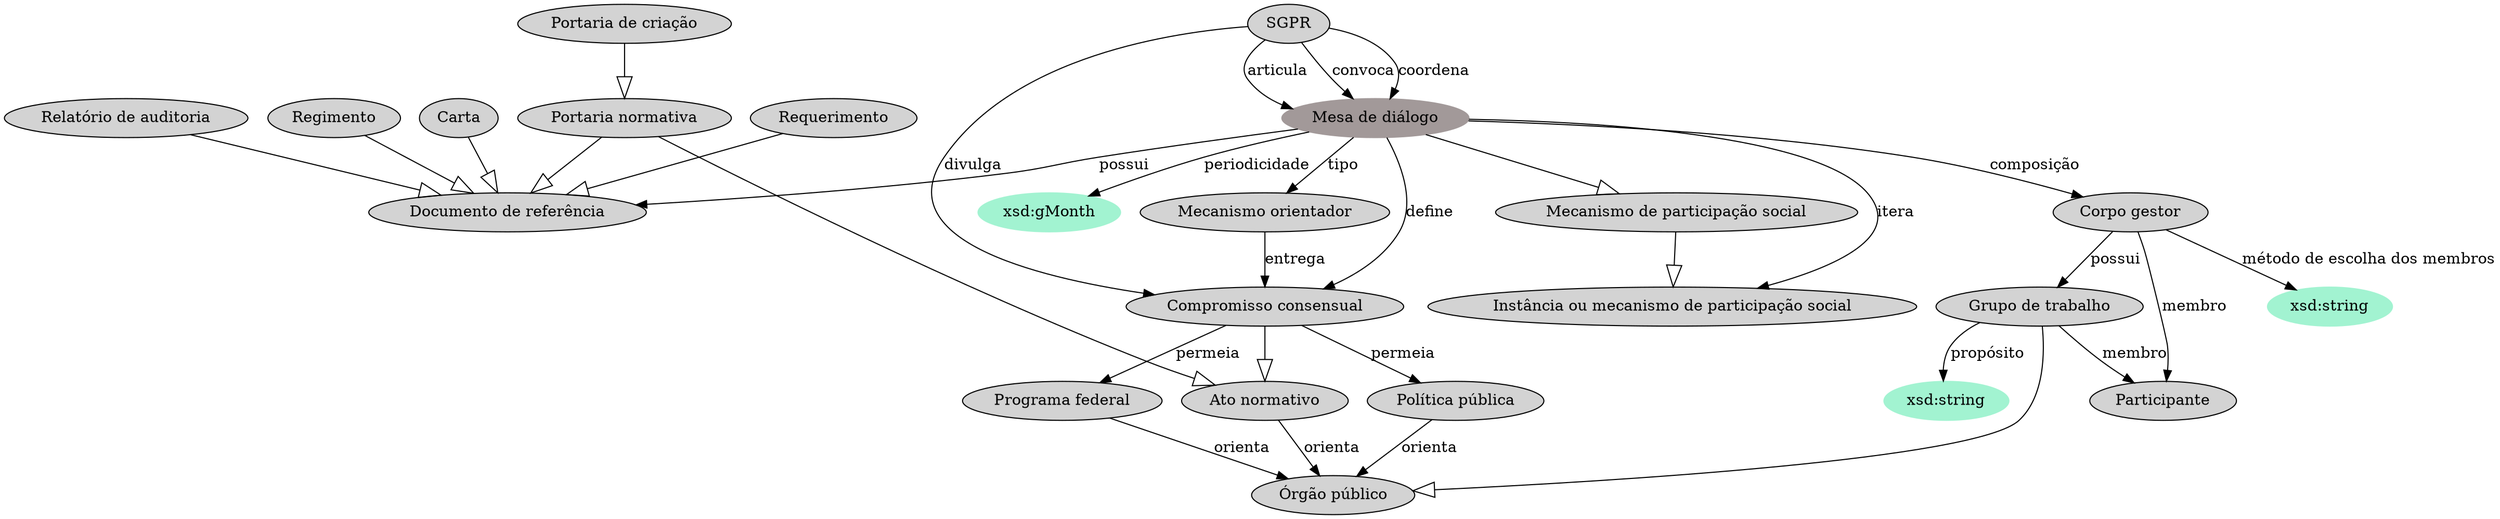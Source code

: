 digraph  {
	node [label="\N"];
	"Mesa de diálogo"	 [color="#A29999",
		style=filled];
	1	 [color="#A2F3D1",
		label="xsd:gMonth",
		style=filled];
	"Mesa de diálogo" -> 1	 [label=periodicidade];
	"Mecanismo orientador"	 [style=filled];
	"Mesa de diálogo" -> "Mecanismo orientador"	 [label=tipo];
	"Compromisso consensual"	 [style=filled];
	"Mesa de diálogo" -> "Compromisso consensual"	 [label=define];
	"Documento de referência"	 [style=filled];
	"Mesa de diálogo" -> "Documento de referência"	 [label=possui];
	"Instância ou mecanismo de participação social"	 [style=filled];
	"Mesa de diálogo" -> "Instância ou mecanismo de participação social"	 [label=itera];
	"Corpo gestor"	 [style=filled];
	"Mesa de diálogo" -> "Corpo gestor"	 [label=composição];
	"Mecanismo de participação social"	 [style=filled];
	"Mesa de diálogo" -> "Mecanismo de participação social"	 [arrowhead=empty,
		arrowsize=2];
	"Mecanismo de participação social" -> "Instância ou mecanismo de participação social"	 [arrowhead=empty,
		arrowsize=2];
	"Mecanismo orientador" -> "Compromisso consensual"	 [label=entrega];
	"Política pública"	 [style=filled];
	"Compromisso consensual" -> "Política pública"	 [label=permeia];
	"Ato normativo"	 [style=filled];
	"Compromisso consensual" -> "Ato normativo"	 [arrowhead=empty,
		arrowsize=2];
	"Programa federal"	 [style=filled];
	"Compromisso consensual" -> "Programa federal"	 [label=permeia];
	"Órgão público"	 [style=filled];
	"Programa federal" -> "Órgão público"	 [label=orienta];
	"Política pública" -> "Órgão público"	 [label=orienta];
	"Ato normativo" -> "Órgão público"	 [label=orienta];
	SGPR	 [style=filled];
	SGPR -> "Mesa de diálogo"	 [label=articula];
	SGPR -> "Mesa de diálogo"	 [label=convoca];
	SGPR -> "Mesa de diálogo"	 [label=coordena];
	SGPR -> "Compromisso consensual"	 [label=divulga];
	"Grupo de trabalho"	 [style=filled];
	"Corpo gestor" -> "Grupo de trabalho"	 [label=possui];
	Participante	 [style=filled];
	"Corpo gestor" -> Participante	 [label=membro];
	2	 [color="#A2F3D1",
		label="xsd:string",
		style=filled];
	"Corpo gestor" -> 2	 [label="método de escolha dos membros"];
	3	 [color="#A2F3D1",
		label="xsd:string",
		style=filled];
	"Grupo de trabalho" -> 3	 [label=propósito];
	"Grupo de trabalho" -> Participante	 [label=membro];
	"Grupo de trabalho" -> "Órgão público"	 [arrowhead=empty,
		arrowsize=2];
	Carta	 [style=filled];
	Carta -> "Documento de referência"	 [arrowhead=empty,
		arrowsize=2];
	Requerimento	 [style=filled];
	Requerimento -> "Documento de referência"	 [arrowhead=empty,
		arrowsize=2];
	"Relatório de auditoria"	 [style=filled];
	"Relatório de auditoria" -> "Documento de referência"	 [arrowhead=empty,
		arrowsize=2];
	Regimento	 [style=filled];
	Regimento -> "Documento de referência"	 [arrowhead=empty,
		arrowsize=2];
	"Portaria normativa"	 [style=filled];
	"Portaria normativa" -> "Ato normativo"	 [arrowhead=empty,
		arrowsize=2];
	"Portaria normativa" -> "Documento de referência"	 [arrowhead=empty,
		arrowsize=2];
	"Portaria de criação"	 [style=filled];
	"Portaria de criação" -> "Portaria normativa"	 [arrowhead=empty,
		arrowsize=2];
}
